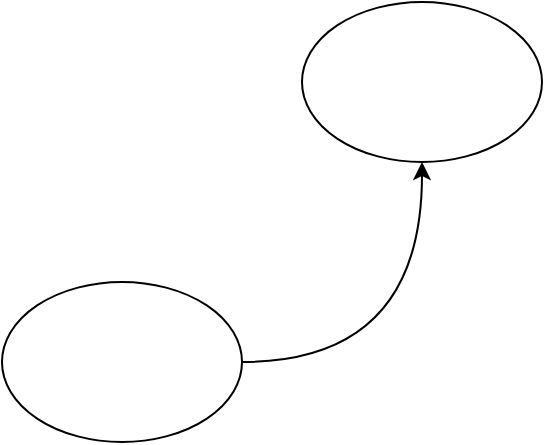 <mxfile version="10.7.4" type="github"><diagram id="aoXWqoG8p28ZODCA0CMy" name="Page-1"><mxGraphModel dx="2221" dy="715" grid="1" gridSize="10" guides="1" tooltips="1" connect="1" arrows="1" fold="1" page="1" pageScale="1" pageWidth="827" pageHeight="1169" math="0" shadow="0"><root><mxCell id="0"/><mxCell id="1" parent="0"/><mxCell id="saqp9gsK3eFWS9alKInU-3" style="edgeStyle=orthogonalEdgeStyle;rounded=0;orthogonalLoop=1;jettySize=auto;html=1;exitX=1;exitY=0.5;exitDx=0;exitDy=0;entryX=0.5;entryY=1;entryDx=0;entryDy=0;curved=1;" edge="1" parent="1" source="saqp9gsK3eFWS9alKInU-1" target="saqp9gsK3eFWS9alKInU-2"><mxGeometry relative="1" as="geometry"/></mxCell><mxCell id="saqp9gsK3eFWS9alKInU-1" value="" style="ellipse;whiteSpace=wrap;html=1;" vertex="1" parent="1"><mxGeometry x="-690" y="280" width="120" height="80" as="geometry"/></mxCell><mxCell id="saqp9gsK3eFWS9alKInU-2" value="" style="ellipse;whiteSpace=wrap;html=1;" vertex="1" parent="1"><mxGeometry x="-540" y="140" width="120" height="80" as="geometry"/></mxCell></root></mxGraphModel></diagram></mxfile>
